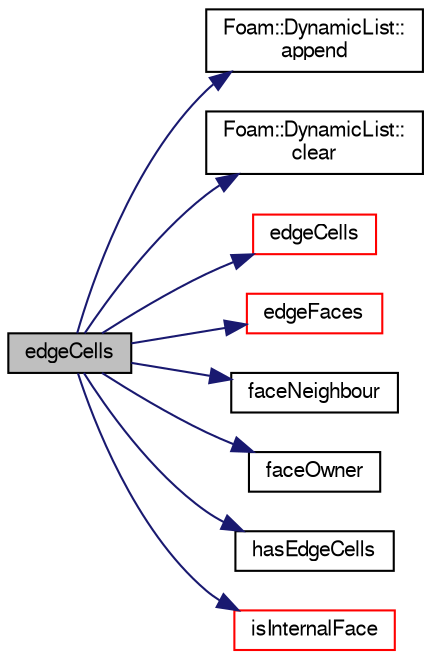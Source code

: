 digraph "edgeCells"
{
  bgcolor="transparent";
  edge [fontname="FreeSans",fontsize="10",labelfontname="FreeSans",labelfontsize="10"];
  node [fontname="FreeSans",fontsize="10",shape=record];
  rankdir="LR";
  Node53055 [label="edgeCells",height=0.2,width=0.4,color="black", fillcolor="grey75", style="filled", fontcolor="black"];
  Node53055 -> Node53056 [color="midnightblue",fontsize="10",style="solid",fontname="FreeSans"];
  Node53056 [label="Foam::DynamicList::\lappend",height=0.2,width=0.4,color="black",URL="$a25890.html#a7b67b42af715604376ad63a681dee6d8",tooltip="Append an element at the end of the list. "];
  Node53055 -> Node53057 [color="midnightblue",fontsize="10",style="solid",fontname="FreeSans"];
  Node53057 [label="Foam::DynamicList::\lclear",height=0.2,width=0.4,color="black",URL="$a25890.html#ac8bb3912a3ce86b15842e79d0b421204",tooltip="Clear the addressed list, i.e. set the size to zero. "];
  Node53055 -> Node53058 [color="midnightblue",fontsize="10",style="solid",fontname="FreeSans"];
  Node53058 [label="edgeCells",height=0.2,width=0.4,color="red",URL="$a27530.html#addd6d1fd65f617ff40cde4479560c2c3"];
  Node53055 -> Node53118 [color="midnightblue",fontsize="10",style="solid",fontname="FreeSans"];
  Node53118 [label="edgeFaces",height=0.2,width=0.4,color="red",URL="$a27530.html#ad38ecd2902727a890ebd437731c271c8"];
  Node53055 -> Node53125 [color="midnightblue",fontsize="10",style="solid",fontname="FreeSans"];
  Node53125 [label="faceNeighbour",height=0.2,width=0.4,color="black",URL="$a27530.html#acd9489a2ac1ec02451fef1f415386694",tooltip="Face face-neighbour addressing. "];
  Node53055 -> Node53126 [color="midnightblue",fontsize="10",style="solid",fontname="FreeSans"];
  Node53126 [label="faceOwner",height=0.2,width=0.4,color="black",URL="$a27530.html#a95a88187f795e30779aa3bac679d9bfc",tooltip="Face face-owner addresing. "];
  Node53055 -> Node53127 [color="midnightblue",fontsize="10",style="solid",fontname="FreeSans"];
  Node53127 [label="hasEdgeCells",height=0.2,width=0.4,color="black",URL="$a27530.html#ae0a7fac763e0e874c6d9a088c9d5124a"];
  Node53055 -> Node53128 [color="midnightblue",fontsize="10",style="solid",fontname="FreeSans"];
  Node53128 [label="isInternalFace",height=0.2,width=0.4,color="red",URL="$a27530.html#ae3e48ad9ec4c5132ec7d3d702ad17c9e",tooltip="Return true if given face label is internal to the mesh. "];
}
